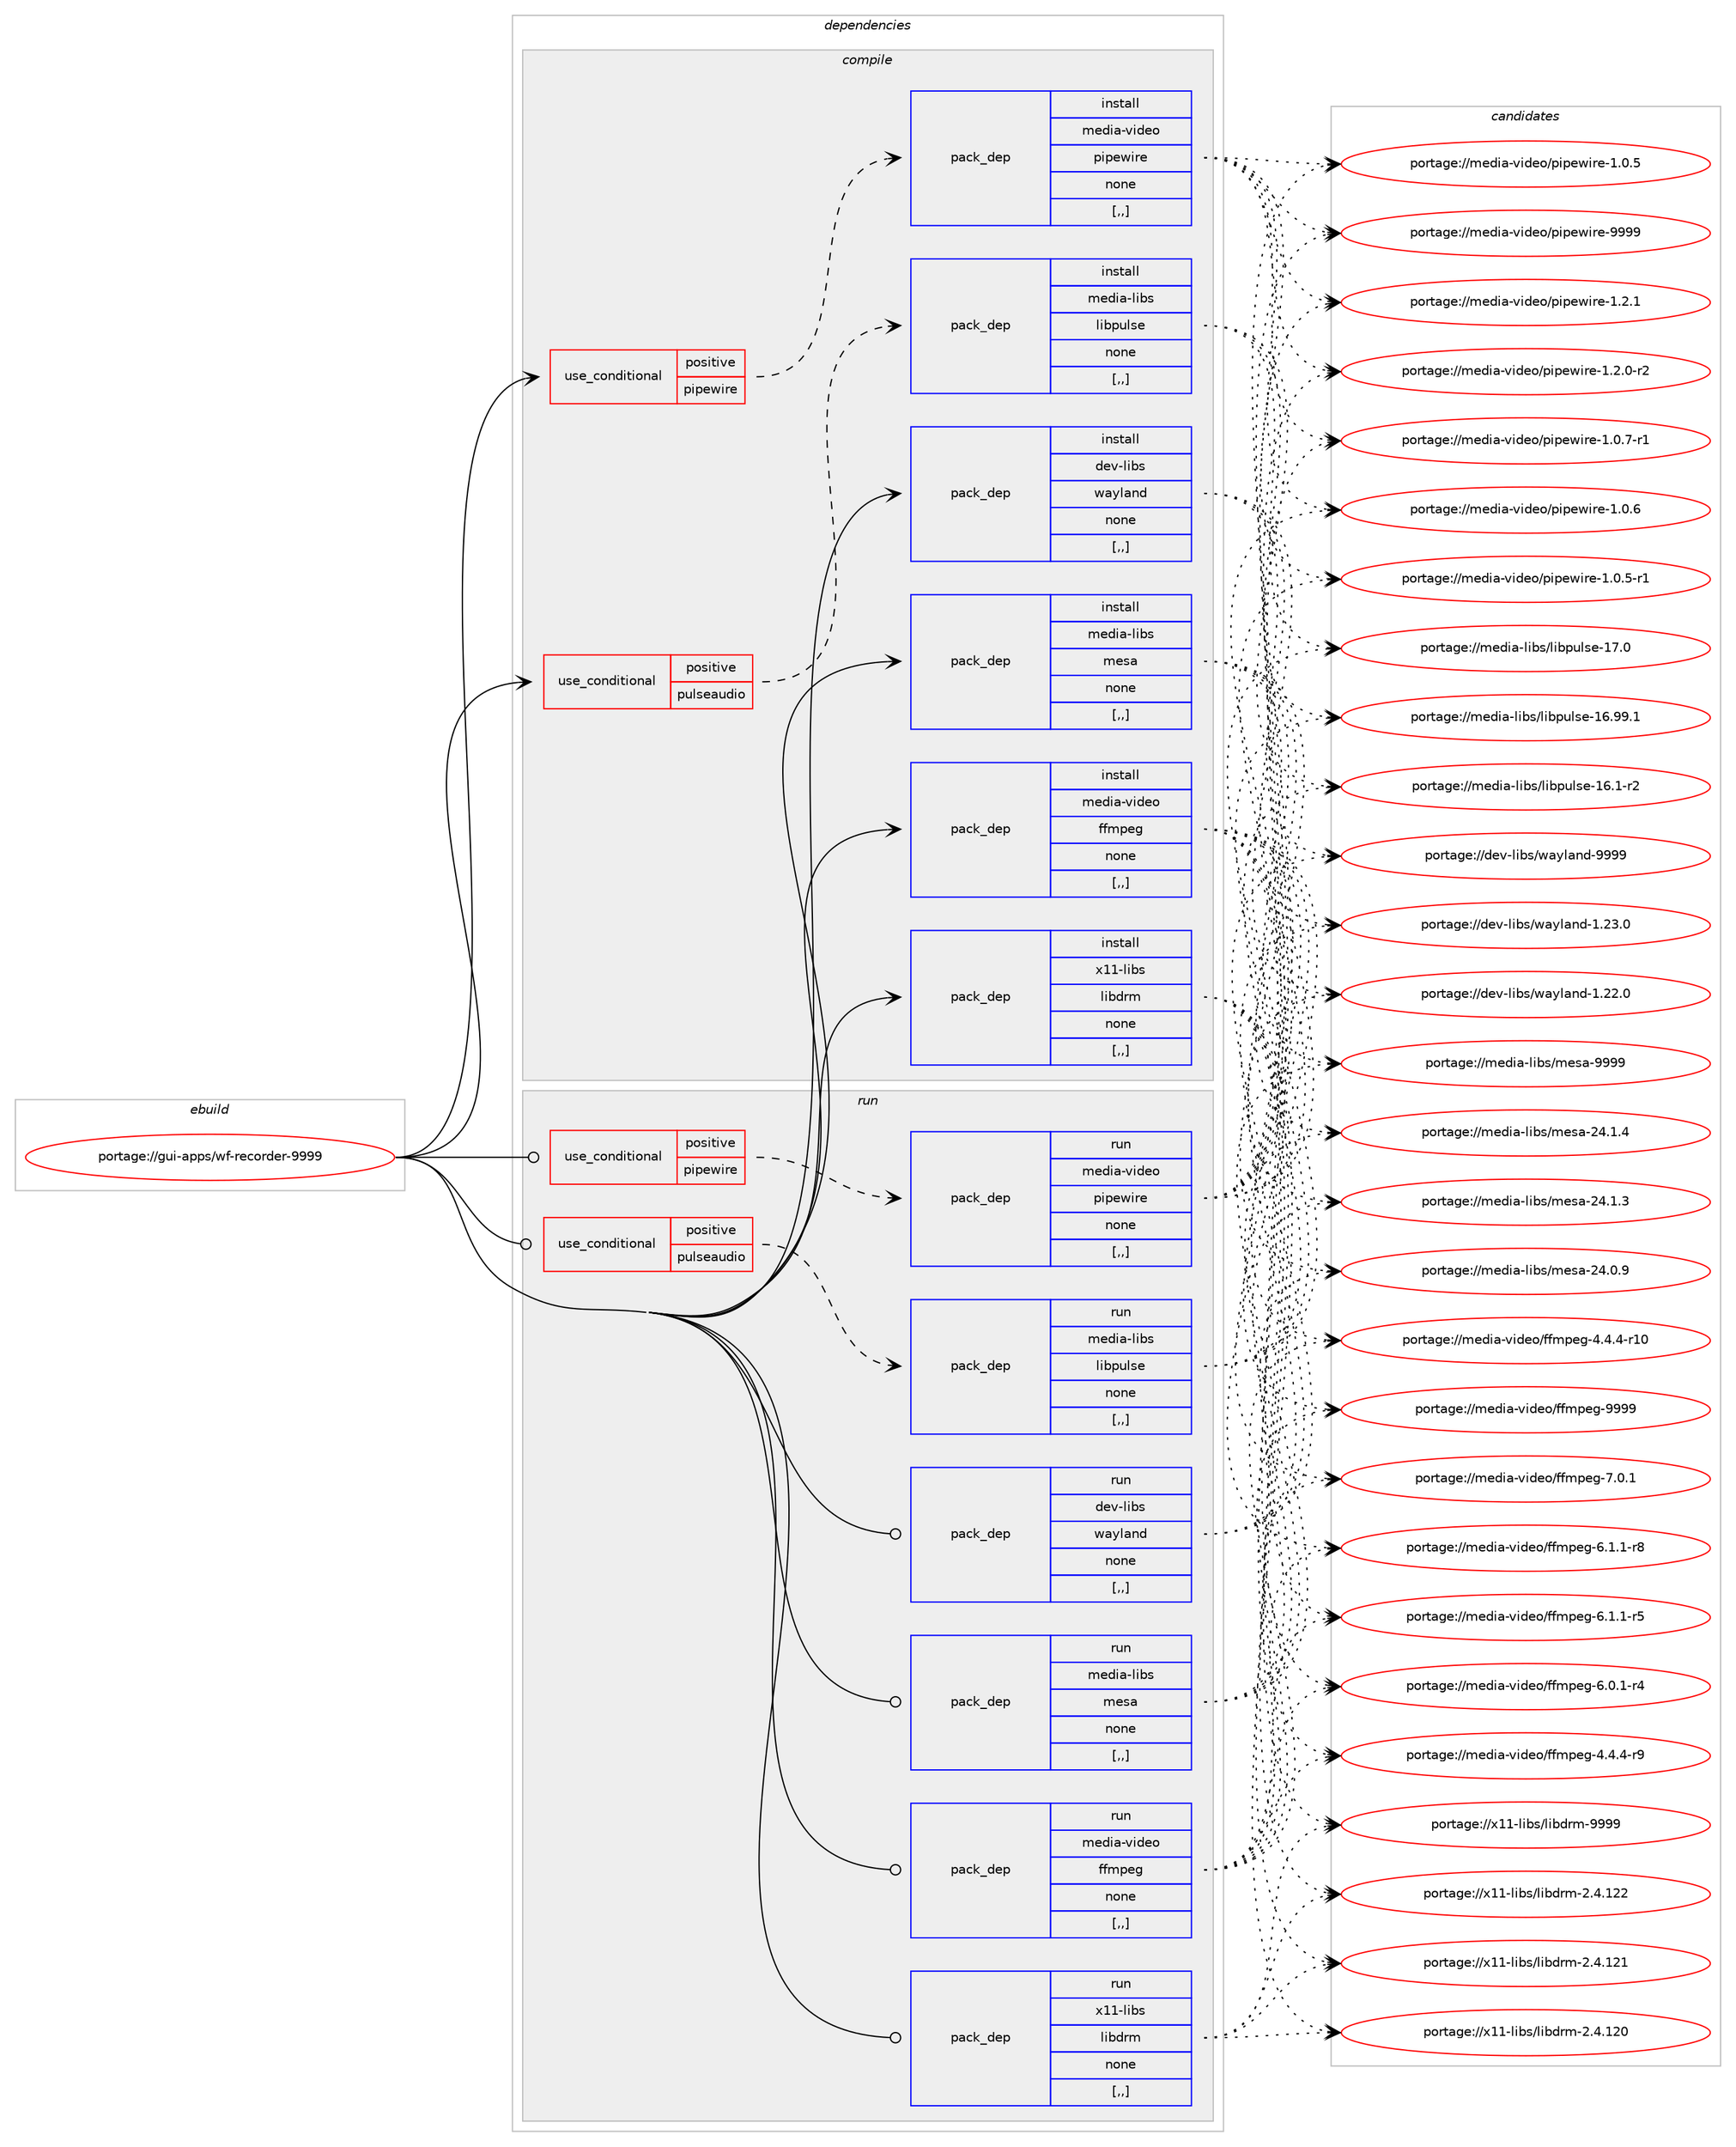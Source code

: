 digraph prolog {

# *************
# Graph options
# *************

newrank=true;
concentrate=true;
compound=true;
graph [rankdir=LR,fontname=Helvetica,fontsize=10,ranksep=1.5];#, ranksep=2.5, nodesep=0.2];
edge  [arrowhead=vee];
node  [fontname=Helvetica,fontsize=10];

# **********
# The ebuild
# **********

subgraph cluster_leftcol {
color=gray;
label=<<i>ebuild</i>>;
id [label="portage://gui-apps/wf-recorder-9999", color=red, width=4, href="../gui-apps/wf-recorder-9999.svg"];
}

# ****************
# The dependencies
# ****************

subgraph cluster_midcol {
color=gray;
label=<<i>dependencies</i>>;
subgraph cluster_compile {
fillcolor="#eeeeee";
style=filled;
label=<<i>compile</i>>;
subgraph cond66464 {
dependency243476 [label=<<TABLE BORDER="0" CELLBORDER="1" CELLSPACING="0" CELLPADDING="4"><TR><TD ROWSPAN="3" CELLPADDING="10">use_conditional</TD></TR><TR><TD>positive</TD></TR><TR><TD>pipewire</TD></TR></TABLE>>, shape=none, color=red];
subgraph pack175445 {
dependency243477 [label=<<TABLE BORDER="0" CELLBORDER="1" CELLSPACING="0" CELLPADDING="4" WIDTH="220"><TR><TD ROWSPAN="6" CELLPADDING="30">pack_dep</TD></TR><TR><TD WIDTH="110">install</TD></TR><TR><TD>media-video</TD></TR><TR><TD>pipewire</TD></TR><TR><TD>none</TD></TR><TR><TD>[,,]</TD></TR></TABLE>>, shape=none, color=blue];
}
dependency243476:e -> dependency243477:w [weight=20,style="dashed",arrowhead="vee"];
}
id:e -> dependency243476:w [weight=20,style="solid",arrowhead="vee"];
subgraph cond66465 {
dependency243478 [label=<<TABLE BORDER="0" CELLBORDER="1" CELLSPACING="0" CELLPADDING="4"><TR><TD ROWSPAN="3" CELLPADDING="10">use_conditional</TD></TR><TR><TD>positive</TD></TR><TR><TD>pulseaudio</TD></TR></TABLE>>, shape=none, color=red];
subgraph pack175446 {
dependency243479 [label=<<TABLE BORDER="0" CELLBORDER="1" CELLSPACING="0" CELLPADDING="4" WIDTH="220"><TR><TD ROWSPAN="6" CELLPADDING="30">pack_dep</TD></TR><TR><TD WIDTH="110">install</TD></TR><TR><TD>media-libs</TD></TR><TR><TD>libpulse</TD></TR><TR><TD>none</TD></TR><TR><TD>[,,]</TD></TR></TABLE>>, shape=none, color=blue];
}
dependency243478:e -> dependency243479:w [weight=20,style="dashed",arrowhead="vee"];
}
id:e -> dependency243478:w [weight=20,style="solid",arrowhead="vee"];
subgraph pack175447 {
dependency243480 [label=<<TABLE BORDER="0" CELLBORDER="1" CELLSPACING="0" CELLPADDING="4" WIDTH="220"><TR><TD ROWSPAN="6" CELLPADDING="30">pack_dep</TD></TR><TR><TD WIDTH="110">install</TD></TR><TR><TD>dev-libs</TD></TR><TR><TD>wayland</TD></TR><TR><TD>none</TD></TR><TR><TD>[,,]</TD></TR></TABLE>>, shape=none, color=blue];
}
id:e -> dependency243480:w [weight=20,style="solid",arrowhead="vee"];
subgraph pack175448 {
dependency243481 [label=<<TABLE BORDER="0" CELLBORDER="1" CELLSPACING="0" CELLPADDING="4" WIDTH="220"><TR><TD ROWSPAN="6" CELLPADDING="30">pack_dep</TD></TR><TR><TD WIDTH="110">install</TD></TR><TR><TD>media-libs</TD></TR><TR><TD>mesa</TD></TR><TR><TD>none</TD></TR><TR><TD>[,,]</TD></TR></TABLE>>, shape=none, color=blue];
}
id:e -> dependency243481:w [weight=20,style="solid",arrowhead="vee"];
subgraph pack175449 {
dependency243482 [label=<<TABLE BORDER="0" CELLBORDER="1" CELLSPACING="0" CELLPADDING="4" WIDTH="220"><TR><TD ROWSPAN="6" CELLPADDING="30">pack_dep</TD></TR><TR><TD WIDTH="110">install</TD></TR><TR><TD>media-video</TD></TR><TR><TD>ffmpeg</TD></TR><TR><TD>none</TD></TR><TR><TD>[,,]</TD></TR></TABLE>>, shape=none, color=blue];
}
id:e -> dependency243482:w [weight=20,style="solid",arrowhead="vee"];
subgraph pack175450 {
dependency243483 [label=<<TABLE BORDER="0" CELLBORDER="1" CELLSPACING="0" CELLPADDING="4" WIDTH="220"><TR><TD ROWSPAN="6" CELLPADDING="30">pack_dep</TD></TR><TR><TD WIDTH="110">install</TD></TR><TR><TD>x11-libs</TD></TR><TR><TD>libdrm</TD></TR><TR><TD>none</TD></TR><TR><TD>[,,]</TD></TR></TABLE>>, shape=none, color=blue];
}
id:e -> dependency243483:w [weight=20,style="solid",arrowhead="vee"];
}
subgraph cluster_compileandrun {
fillcolor="#eeeeee";
style=filled;
label=<<i>compile and run</i>>;
}
subgraph cluster_run {
fillcolor="#eeeeee";
style=filled;
label=<<i>run</i>>;
subgraph cond66466 {
dependency243484 [label=<<TABLE BORDER="0" CELLBORDER="1" CELLSPACING="0" CELLPADDING="4"><TR><TD ROWSPAN="3" CELLPADDING="10">use_conditional</TD></TR><TR><TD>positive</TD></TR><TR><TD>pipewire</TD></TR></TABLE>>, shape=none, color=red];
subgraph pack175451 {
dependency243485 [label=<<TABLE BORDER="0" CELLBORDER="1" CELLSPACING="0" CELLPADDING="4" WIDTH="220"><TR><TD ROWSPAN="6" CELLPADDING="30">pack_dep</TD></TR><TR><TD WIDTH="110">run</TD></TR><TR><TD>media-video</TD></TR><TR><TD>pipewire</TD></TR><TR><TD>none</TD></TR><TR><TD>[,,]</TD></TR></TABLE>>, shape=none, color=blue];
}
dependency243484:e -> dependency243485:w [weight=20,style="dashed",arrowhead="vee"];
}
id:e -> dependency243484:w [weight=20,style="solid",arrowhead="odot"];
subgraph cond66467 {
dependency243486 [label=<<TABLE BORDER="0" CELLBORDER="1" CELLSPACING="0" CELLPADDING="4"><TR><TD ROWSPAN="3" CELLPADDING="10">use_conditional</TD></TR><TR><TD>positive</TD></TR><TR><TD>pulseaudio</TD></TR></TABLE>>, shape=none, color=red];
subgraph pack175452 {
dependency243487 [label=<<TABLE BORDER="0" CELLBORDER="1" CELLSPACING="0" CELLPADDING="4" WIDTH="220"><TR><TD ROWSPAN="6" CELLPADDING="30">pack_dep</TD></TR><TR><TD WIDTH="110">run</TD></TR><TR><TD>media-libs</TD></TR><TR><TD>libpulse</TD></TR><TR><TD>none</TD></TR><TR><TD>[,,]</TD></TR></TABLE>>, shape=none, color=blue];
}
dependency243486:e -> dependency243487:w [weight=20,style="dashed",arrowhead="vee"];
}
id:e -> dependency243486:w [weight=20,style="solid",arrowhead="odot"];
subgraph pack175453 {
dependency243488 [label=<<TABLE BORDER="0" CELLBORDER="1" CELLSPACING="0" CELLPADDING="4" WIDTH="220"><TR><TD ROWSPAN="6" CELLPADDING="30">pack_dep</TD></TR><TR><TD WIDTH="110">run</TD></TR><TR><TD>dev-libs</TD></TR><TR><TD>wayland</TD></TR><TR><TD>none</TD></TR><TR><TD>[,,]</TD></TR></TABLE>>, shape=none, color=blue];
}
id:e -> dependency243488:w [weight=20,style="solid",arrowhead="odot"];
subgraph pack175454 {
dependency243489 [label=<<TABLE BORDER="0" CELLBORDER="1" CELLSPACING="0" CELLPADDING="4" WIDTH="220"><TR><TD ROWSPAN="6" CELLPADDING="30">pack_dep</TD></TR><TR><TD WIDTH="110">run</TD></TR><TR><TD>media-libs</TD></TR><TR><TD>mesa</TD></TR><TR><TD>none</TD></TR><TR><TD>[,,]</TD></TR></TABLE>>, shape=none, color=blue];
}
id:e -> dependency243489:w [weight=20,style="solid",arrowhead="odot"];
subgraph pack175455 {
dependency243490 [label=<<TABLE BORDER="0" CELLBORDER="1" CELLSPACING="0" CELLPADDING="4" WIDTH="220"><TR><TD ROWSPAN="6" CELLPADDING="30">pack_dep</TD></TR><TR><TD WIDTH="110">run</TD></TR><TR><TD>media-video</TD></TR><TR><TD>ffmpeg</TD></TR><TR><TD>none</TD></TR><TR><TD>[,,]</TD></TR></TABLE>>, shape=none, color=blue];
}
id:e -> dependency243490:w [weight=20,style="solid",arrowhead="odot"];
subgraph pack175456 {
dependency243491 [label=<<TABLE BORDER="0" CELLBORDER="1" CELLSPACING="0" CELLPADDING="4" WIDTH="220"><TR><TD ROWSPAN="6" CELLPADDING="30">pack_dep</TD></TR><TR><TD WIDTH="110">run</TD></TR><TR><TD>x11-libs</TD></TR><TR><TD>libdrm</TD></TR><TR><TD>none</TD></TR><TR><TD>[,,]</TD></TR></TABLE>>, shape=none, color=blue];
}
id:e -> dependency243491:w [weight=20,style="solid",arrowhead="odot"];
}
}

# **************
# The candidates
# **************

subgraph cluster_choices {
rank=same;
color=gray;
label=<<i>candidates</i>>;

subgraph choice175445 {
color=black;
nodesep=1;
choice1091011001059745118105100101111471121051121011191051141014557575757 [label="portage://media-video/pipewire-9999", color=red, width=4,href="../media-video/pipewire-9999.svg"];
choice109101100105974511810510010111147112105112101119105114101454946504649 [label="portage://media-video/pipewire-1.2.1", color=red, width=4,href="../media-video/pipewire-1.2.1.svg"];
choice1091011001059745118105100101111471121051121011191051141014549465046484511450 [label="portage://media-video/pipewire-1.2.0-r2", color=red, width=4,href="../media-video/pipewire-1.2.0-r2.svg"];
choice1091011001059745118105100101111471121051121011191051141014549464846554511449 [label="portage://media-video/pipewire-1.0.7-r1", color=red, width=4,href="../media-video/pipewire-1.0.7-r1.svg"];
choice109101100105974511810510010111147112105112101119105114101454946484654 [label="portage://media-video/pipewire-1.0.6", color=red, width=4,href="../media-video/pipewire-1.0.6.svg"];
choice1091011001059745118105100101111471121051121011191051141014549464846534511449 [label="portage://media-video/pipewire-1.0.5-r1", color=red, width=4,href="../media-video/pipewire-1.0.5-r1.svg"];
choice109101100105974511810510010111147112105112101119105114101454946484653 [label="portage://media-video/pipewire-1.0.5", color=red, width=4,href="../media-video/pipewire-1.0.5.svg"];
dependency243477:e -> choice1091011001059745118105100101111471121051121011191051141014557575757:w [style=dotted,weight="100"];
dependency243477:e -> choice109101100105974511810510010111147112105112101119105114101454946504649:w [style=dotted,weight="100"];
dependency243477:e -> choice1091011001059745118105100101111471121051121011191051141014549465046484511450:w [style=dotted,weight="100"];
dependency243477:e -> choice1091011001059745118105100101111471121051121011191051141014549464846554511449:w [style=dotted,weight="100"];
dependency243477:e -> choice109101100105974511810510010111147112105112101119105114101454946484654:w [style=dotted,weight="100"];
dependency243477:e -> choice1091011001059745118105100101111471121051121011191051141014549464846534511449:w [style=dotted,weight="100"];
dependency243477:e -> choice109101100105974511810510010111147112105112101119105114101454946484653:w [style=dotted,weight="100"];
}
subgraph choice175446 {
color=black;
nodesep=1;
choice10910110010597451081059811547108105981121171081151014549554648 [label="portage://media-libs/libpulse-17.0", color=red, width=4,href="../media-libs/libpulse-17.0.svg"];
choice10910110010597451081059811547108105981121171081151014549544657574649 [label="portage://media-libs/libpulse-16.99.1", color=red, width=4,href="../media-libs/libpulse-16.99.1.svg"];
choice109101100105974510810598115471081059811211710811510145495446494511450 [label="portage://media-libs/libpulse-16.1-r2", color=red, width=4,href="../media-libs/libpulse-16.1-r2.svg"];
dependency243479:e -> choice10910110010597451081059811547108105981121171081151014549554648:w [style=dotted,weight="100"];
dependency243479:e -> choice10910110010597451081059811547108105981121171081151014549544657574649:w [style=dotted,weight="100"];
dependency243479:e -> choice109101100105974510810598115471081059811211710811510145495446494511450:w [style=dotted,weight="100"];
}
subgraph choice175447 {
color=black;
nodesep=1;
choice10010111845108105981154711997121108971101004557575757 [label="portage://dev-libs/wayland-9999", color=red, width=4,href="../dev-libs/wayland-9999.svg"];
choice100101118451081059811547119971211089711010045494650514648 [label="portage://dev-libs/wayland-1.23.0", color=red, width=4,href="../dev-libs/wayland-1.23.0.svg"];
choice100101118451081059811547119971211089711010045494650504648 [label="portage://dev-libs/wayland-1.22.0", color=red, width=4,href="../dev-libs/wayland-1.22.0.svg"];
dependency243480:e -> choice10010111845108105981154711997121108971101004557575757:w [style=dotted,weight="100"];
dependency243480:e -> choice100101118451081059811547119971211089711010045494650514648:w [style=dotted,weight="100"];
dependency243480:e -> choice100101118451081059811547119971211089711010045494650504648:w [style=dotted,weight="100"];
}
subgraph choice175448 {
color=black;
nodesep=1;
choice10910110010597451081059811547109101115974557575757 [label="portage://media-libs/mesa-9999", color=red, width=4,href="../media-libs/mesa-9999.svg"];
choice109101100105974510810598115471091011159745505246494652 [label="portage://media-libs/mesa-24.1.4", color=red, width=4,href="../media-libs/mesa-24.1.4.svg"];
choice109101100105974510810598115471091011159745505246494651 [label="portage://media-libs/mesa-24.1.3", color=red, width=4,href="../media-libs/mesa-24.1.3.svg"];
choice109101100105974510810598115471091011159745505246484657 [label="portage://media-libs/mesa-24.0.9", color=red, width=4,href="../media-libs/mesa-24.0.9.svg"];
dependency243481:e -> choice10910110010597451081059811547109101115974557575757:w [style=dotted,weight="100"];
dependency243481:e -> choice109101100105974510810598115471091011159745505246494652:w [style=dotted,weight="100"];
dependency243481:e -> choice109101100105974510810598115471091011159745505246494651:w [style=dotted,weight="100"];
dependency243481:e -> choice109101100105974510810598115471091011159745505246484657:w [style=dotted,weight="100"];
}
subgraph choice175449 {
color=black;
nodesep=1;
choice1091011001059745118105100101111471021021091121011034557575757 [label="portage://media-video/ffmpeg-9999", color=red, width=4,href="../media-video/ffmpeg-9999.svg"];
choice109101100105974511810510010111147102102109112101103455546484649 [label="portage://media-video/ffmpeg-7.0.1", color=red, width=4,href="../media-video/ffmpeg-7.0.1.svg"];
choice1091011001059745118105100101111471021021091121011034554464946494511456 [label="portage://media-video/ffmpeg-6.1.1-r8", color=red, width=4,href="../media-video/ffmpeg-6.1.1-r8.svg"];
choice1091011001059745118105100101111471021021091121011034554464946494511453 [label="portage://media-video/ffmpeg-6.1.1-r5", color=red, width=4,href="../media-video/ffmpeg-6.1.1-r5.svg"];
choice1091011001059745118105100101111471021021091121011034554464846494511452 [label="portage://media-video/ffmpeg-6.0.1-r4", color=red, width=4,href="../media-video/ffmpeg-6.0.1-r4.svg"];
choice1091011001059745118105100101111471021021091121011034552465246524511457 [label="portage://media-video/ffmpeg-4.4.4-r9", color=red, width=4,href="../media-video/ffmpeg-4.4.4-r9.svg"];
choice109101100105974511810510010111147102102109112101103455246524652451144948 [label="portage://media-video/ffmpeg-4.4.4-r10", color=red, width=4,href="../media-video/ffmpeg-4.4.4-r10.svg"];
dependency243482:e -> choice1091011001059745118105100101111471021021091121011034557575757:w [style=dotted,weight="100"];
dependency243482:e -> choice109101100105974511810510010111147102102109112101103455546484649:w [style=dotted,weight="100"];
dependency243482:e -> choice1091011001059745118105100101111471021021091121011034554464946494511456:w [style=dotted,weight="100"];
dependency243482:e -> choice1091011001059745118105100101111471021021091121011034554464946494511453:w [style=dotted,weight="100"];
dependency243482:e -> choice1091011001059745118105100101111471021021091121011034554464846494511452:w [style=dotted,weight="100"];
dependency243482:e -> choice1091011001059745118105100101111471021021091121011034552465246524511457:w [style=dotted,weight="100"];
dependency243482:e -> choice109101100105974511810510010111147102102109112101103455246524652451144948:w [style=dotted,weight="100"];
}
subgraph choice175450 {
color=black;
nodesep=1;
choice1204949451081059811547108105981001141094557575757 [label="portage://x11-libs/libdrm-9999", color=red, width=4,href="../x11-libs/libdrm-9999.svg"];
choice1204949451081059811547108105981001141094550465246495050 [label="portage://x11-libs/libdrm-2.4.122", color=red, width=4,href="../x11-libs/libdrm-2.4.122.svg"];
choice1204949451081059811547108105981001141094550465246495049 [label="portage://x11-libs/libdrm-2.4.121", color=red, width=4,href="../x11-libs/libdrm-2.4.121.svg"];
choice1204949451081059811547108105981001141094550465246495048 [label="portage://x11-libs/libdrm-2.4.120", color=red, width=4,href="../x11-libs/libdrm-2.4.120.svg"];
dependency243483:e -> choice1204949451081059811547108105981001141094557575757:w [style=dotted,weight="100"];
dependency243483:e -> choice1204949451081059811547108105981001141094550465246495050:w [style=dotted,weight="100"];
dependency243483:e -> choice1204949451081059811547108105981001141094550465246495049:w [style=dotted,weight="100"];
dependency243483:e -> choice1204949451081059811547108105981001141094550465246495048:w [style=dotted,weight="100"];
}
subgraph choice175451 {
color=black;
nodesep=1;
choice1091011001059745118105100101111471121051121011191051141014557575757 [label="portage://media-video/pipewire-9999", color=red, width=4,href="../media-video/pipewire-9999.svg"];
choice109101100105974511810510010111147112105112101119105114101454946504649 [label="portage://media-video/pipewire-1.2.1", color=red, width=4,href="../media-video/pipewire-1.2.1.svg"];
choice1091011001059745118105100101111471121051121011191051141014549465046484511450 [label="portage://media-video/pipewire-1.2.0-r2", color=red, width=4,href="../media-video/pipewire-1.2.0-r2.svg"];
choice1091011001059745118105100101111471121051121011191051141014549464846554511449 [label="portage://media-video/pipewire-1.0.7-r1", color=red, width=4,href="../media-video/pipewire-1.0.7-r1.svg"];
choice109101100105974511810510010111147112105112101119105114101454946484654 [label="portage://media-video/pipewire-1.0.6", color=red, width=4,href="../media-video/pipewire-1.0.6.svg"];
choice1091011001059745118105100101111471121051121011191051141014549464846534511449 [label="portage://media-video/pipewire-1.0.5-r1", color=red, width=4,href="../media-video/pipewire-1.0.5-r1.svg"];
choice109101100105974511810510010111147112105112101119105114101454946484653 [label="portage://media-video/pipewire-1.0.5", color=red, width=4,href="../media-video/pipewire-1.0.5.svg"];
dependency243485:e -> choice1091011001059745118105100101111471121051121011191051141014557575757:w [style=dotted,weight="100"];
dependency243485:e -> choice109101100105974511810510010111147112105112101119105114101454946504649:w [style=dotted,weight="100"];
dependency243485:e -> choice1091011001059745118105100101111471121051121011191051141014549465046484511450:w [style=dotted,weight="100"];
dependency243485:e -> choice1091011001059745118105100101111471121051121011191051141014549464846554511449:w [style=dotted,weight="100"];
dependency243485:e -> choice109101100105974511810510010111147112105112101119105114101454946484654:w [style=dotted,weight="100"];
dependency243485:e -> choice1091011001059745118105100101111471121051121011191051141014549464846534511449:w [style=dotted,weight="100"];
dependency243485:e -> choice109101100105974511810510010111147112105112101119105114101454946484653:w [style=dotted,weight="100"];
}
subgraph choice175452 {
color=black;
nodesep=1;
choice10910110010597451081059811547108105981121171081151014549554648 [label="portage://media-libs/libpulse-17.0", color=red, width=4,href="../media-libs/libpulse-17.0.svg"];
choice10910110010597451081059811547108105981121171081151014549544657574649 [label="portage://media-libs/libpulse-16.99.1", color=red, width=4,href="../media-libs/libpulse-16.99.1.svg"];
choice109101100105974510810598115471081059811211710811510145495446494511450 [label="portage://media-libs/libpulse-16.1-r2", color=red, width=4,href="../media-libs/libpulse-16.1-r2.svg"];
dependency243487:e -> choice10910110010597451081059811547108105981121171081151014549554648:w [style=dotted,weight="100"];
dependency243487:e -> choice10910110010597451081059811547108105981121171081151014549544657574649:w [style=dotted,weight="100"];
dependency243487:e -> choice109101100105974510810598115471081059811211710811510145495446494511450:w [style=dotted,weight="100"];
}
subgraph choice175453 {
color=black;
nodesep=1;
choice10010111845108105981154711997121108971101004557575757 [label="portage://dev-libs/wayland-9999", color=red, width=4,href="../dev-libs/wayland-9999.svg"];
choice100101118451081059811547119971211089711010045494650514648 [label="portage://dev-libs/wayland-1.23.0", color=red, width=4,href="../dev-libs/wayland-1.23.0.svg"];
choice100101118451081059811547119971211089711010045494650504648 [label="portage://dev-libs/wayland-1.22.0", color=red, width=4,href="../dev-libs/wayland-1.22.0.svg"];
dependency243488:e -> choice10010111845108105981154711997121108971101004557575757:w [style=dotted,weight="100"];
dependency243488:e -> choice100101118451081059811547119971211089711010045494650514648:w [style=dotted,weight="100"];
dependency243488:e -> choice100101118451081059811547119971211089711010045494650504648:w [style=dotted,weight="100"];
}
subgraph choice175454 {
color=black;
nodesep=1;
choice10910110010597451081059811547109101115974557575757 [label="portage://media-libs/mesa-9999", color=red, width=4,href="../media-libs/mesa-9999.svg"];
choice109101100105974510810598115471091011159745505246494652 [label="portage://media-libs/mesa-24.1.4", color=red, width=4,href="../media-libs/mesa-24.1.4.svg"];
choice109101100105974510810598115471091011159745505246494651 [label="portage://media-libs/mesa-24.1.3", color=red, width=4,href="../media-libs/mesa-24.1.3.svg"];
choice109101100105974510810598115471091011159745505246484657 [label="portage://media-libs/mesa-24.0.9", color=red, width=4,href="../media-libs/mesa-24.0.9.svg"];
dependency243489:e -> choice10910110010597451081059811547109101115974557575757:w [style=dotted,weight="100"];
dependency243489:e -> choice109101100105974510810598115471091011159745505246494652:w [style=dotted,weight="100"];
dependency243489:e -> choice109101100105974510810598115471091011159745505246494651:w [style=dotted,weight="100"];
dependency243489:e -> choice109101100105974510810598115471091011159745505246484657:w [style=dotted,weight="100"];
}
subgraph choice175455 {
color=black;
nodesep=1;
choice1091011001059745118105100101111471021021091121011034557575757 [label="portage://media-video/ffmpeg-9999", color=red, width=4,href="../media-video/ffmpeg-9999.svg"];
choice109101100105974511810510010111147102102109112101103455546484649 [label="portage://media-video/ffmpeg-7.0.1", color=red, width=4,href="../media-video/ffmpeg-7.0.1.svg"];
choice1091011001059745118105100101111471021021091121011034554464946494511456 [label="portage://media-video/ffmpeg-6.1.1-r8", color=red, width=4,href="../media-video/ffmpeg-6.1.1-r8.svg"];
choice1091011001059745118105100101111471021021091121011034554464946494511453 [label="portage://media-video/ffmpeg-6.1.1-r5", color=red, width=4,href="../media-video/ffmpeg-6.1.1-r5.svg"];
choice1091011001059745118105100101111471021021091121011034554464846494511452 [label="portage://media-video/ffmpeg-6.0.1-r4", color=red, width=4,href="../media-video/ffmpeg-6.0.1-r4.svg"];
choice1091011001059745118105100101111471021021091121011034552465246524511457 [label="portage://media-video/ffmpeg-4.4.4-r9", color=red, width=4,href="../media-video/ffmpeg-4.4.4-r9.svg"];
choice109101100105974511810510010111147102102109112101103455246524652451144948 [label="portage://media-video/ffmpeg-4.4.4-r10", color=red, width=4,href="../media-video/ffmpeg-4.4.4-r10.svg"];
dependency243490:e -> choice1091011001059745118105100101111471021021091121011034557575757:w [style=dotted,weight="100"];
dependency243490:e -> choice109101100105974511810510010111147102102109112101103455546484649:w [style=dotted,weight="100"];
dependency243490:e -> choice1091011001059745118105100101111471021021091121011034554464946494511456:w [style=dotted,weight="100"];
dependency243490:e -> choice1091011001059745118105100101111471021021091121011034554464946494511453:w [style=dotted,weight="100"];
dependency243490:e -> choice1091011001059745118105100101111471021021091121011034554464846494511452:w [style=dotted,weight="100"];
dependency243490:e -> choice1091011001059745118105100101111471021021091121011034552465246524511457:w [style=dotted,weight="100"];
dependency243490:e -> choice109101100105974511810510010111147102102109112101103455246524652451144948:w [style=dotted,weight="100"];
}
subgraph choice175456 {
color=black;
nodesep=1;
choice1204949451081059811547108105981001141094557575757 [label="portage://x11-libs/libdrm-9999", color=red, width=4,href="../x11-libs/libdrm-9999.svg"];
choice1204949451081059811547108105981001141094550465246495050 [label="portage://x11-libs/libdrm-2.4.122", color=red, width=4,href="../x11-libs/libdrm-2.4.122.svg"];
choice1204949451081059811547108105981001141094550465246495049 [label="portage://x11-libs/libdrm-2.4.121", color=red, width=4,href="../x11-libs/libdrm-2.4.121.svg"];
choice1204949451081059811547108105981001141094550465246495048 [label="portage://x11-libs/libdrm-2.4.120", color=red, width=4,href="../x11-libs/libdrm-2.4.120.svg"];
dependency243491:e -> choice1204949451081059811547108105981001141094557575757:w [style=dotted,weight="100"];
dependency243491:e -> choice1204949451081059811547108105981001141094550465246495050:w [style=dotted,weight="100"];
dependency243491:e -> choice1204949451081059811547108105981001141094550465246495049:w [style=dotted,weight="100"];
dependency243491:e -> choice1204949451081059811547108105981001141094550465246495048:w [style=dotted,weight="100"];
}
}

}
